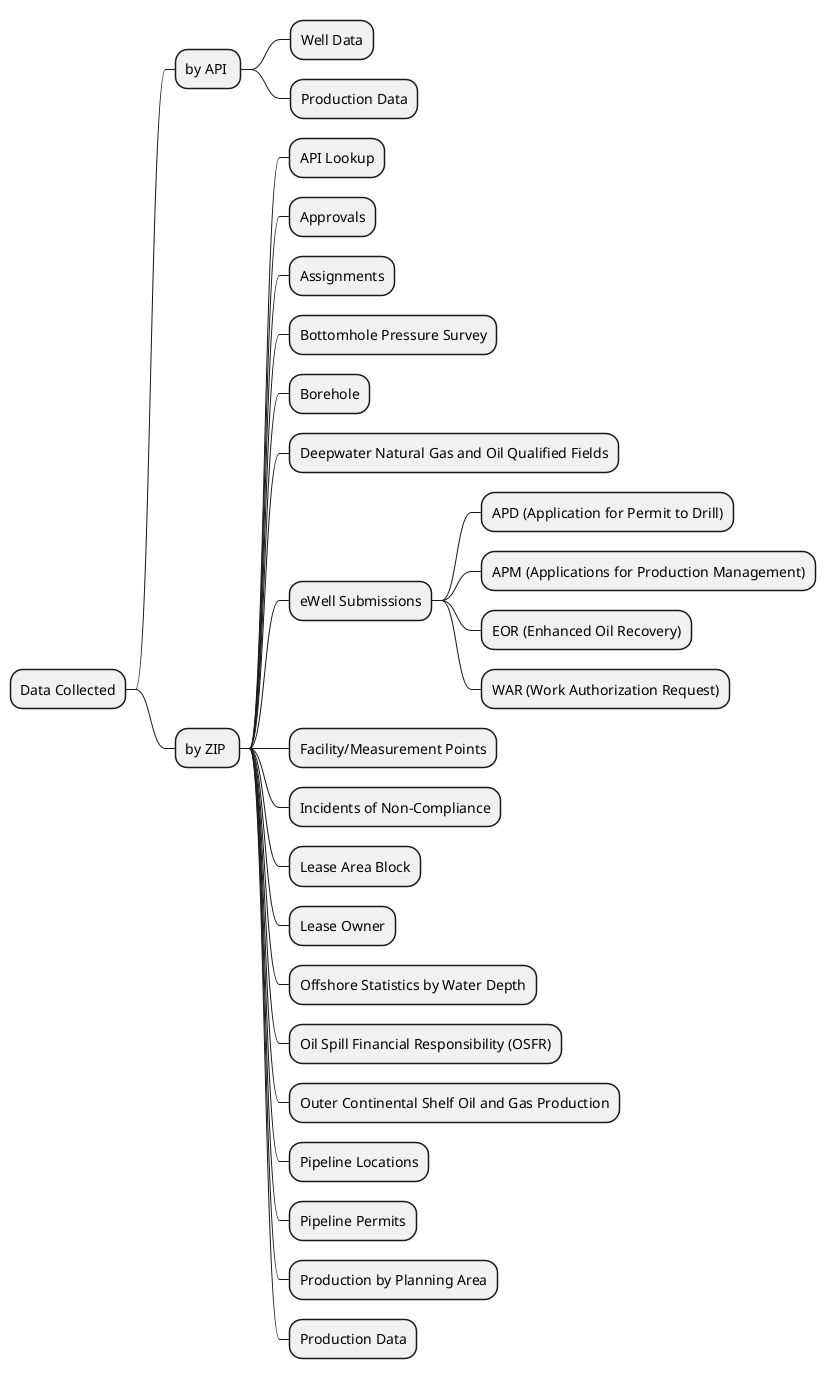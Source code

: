 @startmindmap

* Data Collected
** by API 
*** Well Data
*** Production Data
** by ZIP 
*** API Lookup
*** Approvals
*** Assignments
*** Bottomhole Pressure Survey
*** Borehole
*** Deepwater Natural Gas and Oil Qualified Fields
*** eWell Submissions
**** APD (Application for Permit to Drill)
**** APM (Applications for Production Management)
**** EOR (Enhanced Oil Recovery)
**** WAR (Work Authorization Request)
*** Facility/Measurement Points
*** Incidents of Non-Compliance
*** Lease Area Block
*** Lease Owner
*** Offshore Statistics by Water Depth
*** Oil Spill Financial Responsibility (OSFR)
*** Outer Continental Shelf Oil and Gas Production
*** Pipeline Locations
*** Pipeline Permits
*** Production by Planning Area
*** Production Data

@endmindmap
